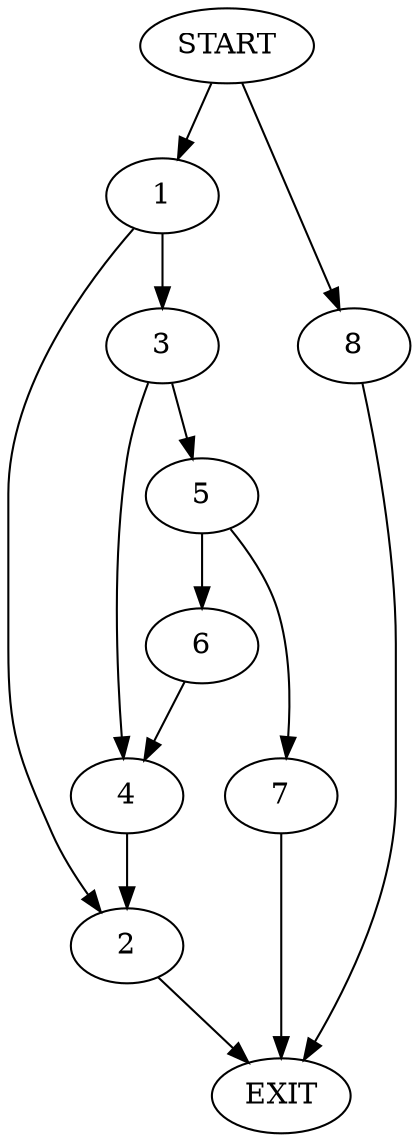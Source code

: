 digraph {
0 [label="START"]
9 [label="EXIT"]
0 -> 1
1 -> 2
1 -> 3
2 -> 9
3 -> 4
3 -> 5
4 -> 2
5 -> 6
5 -> 7
6 -> 4
7 -> 9
0 -> 8
8 -> 9
}
